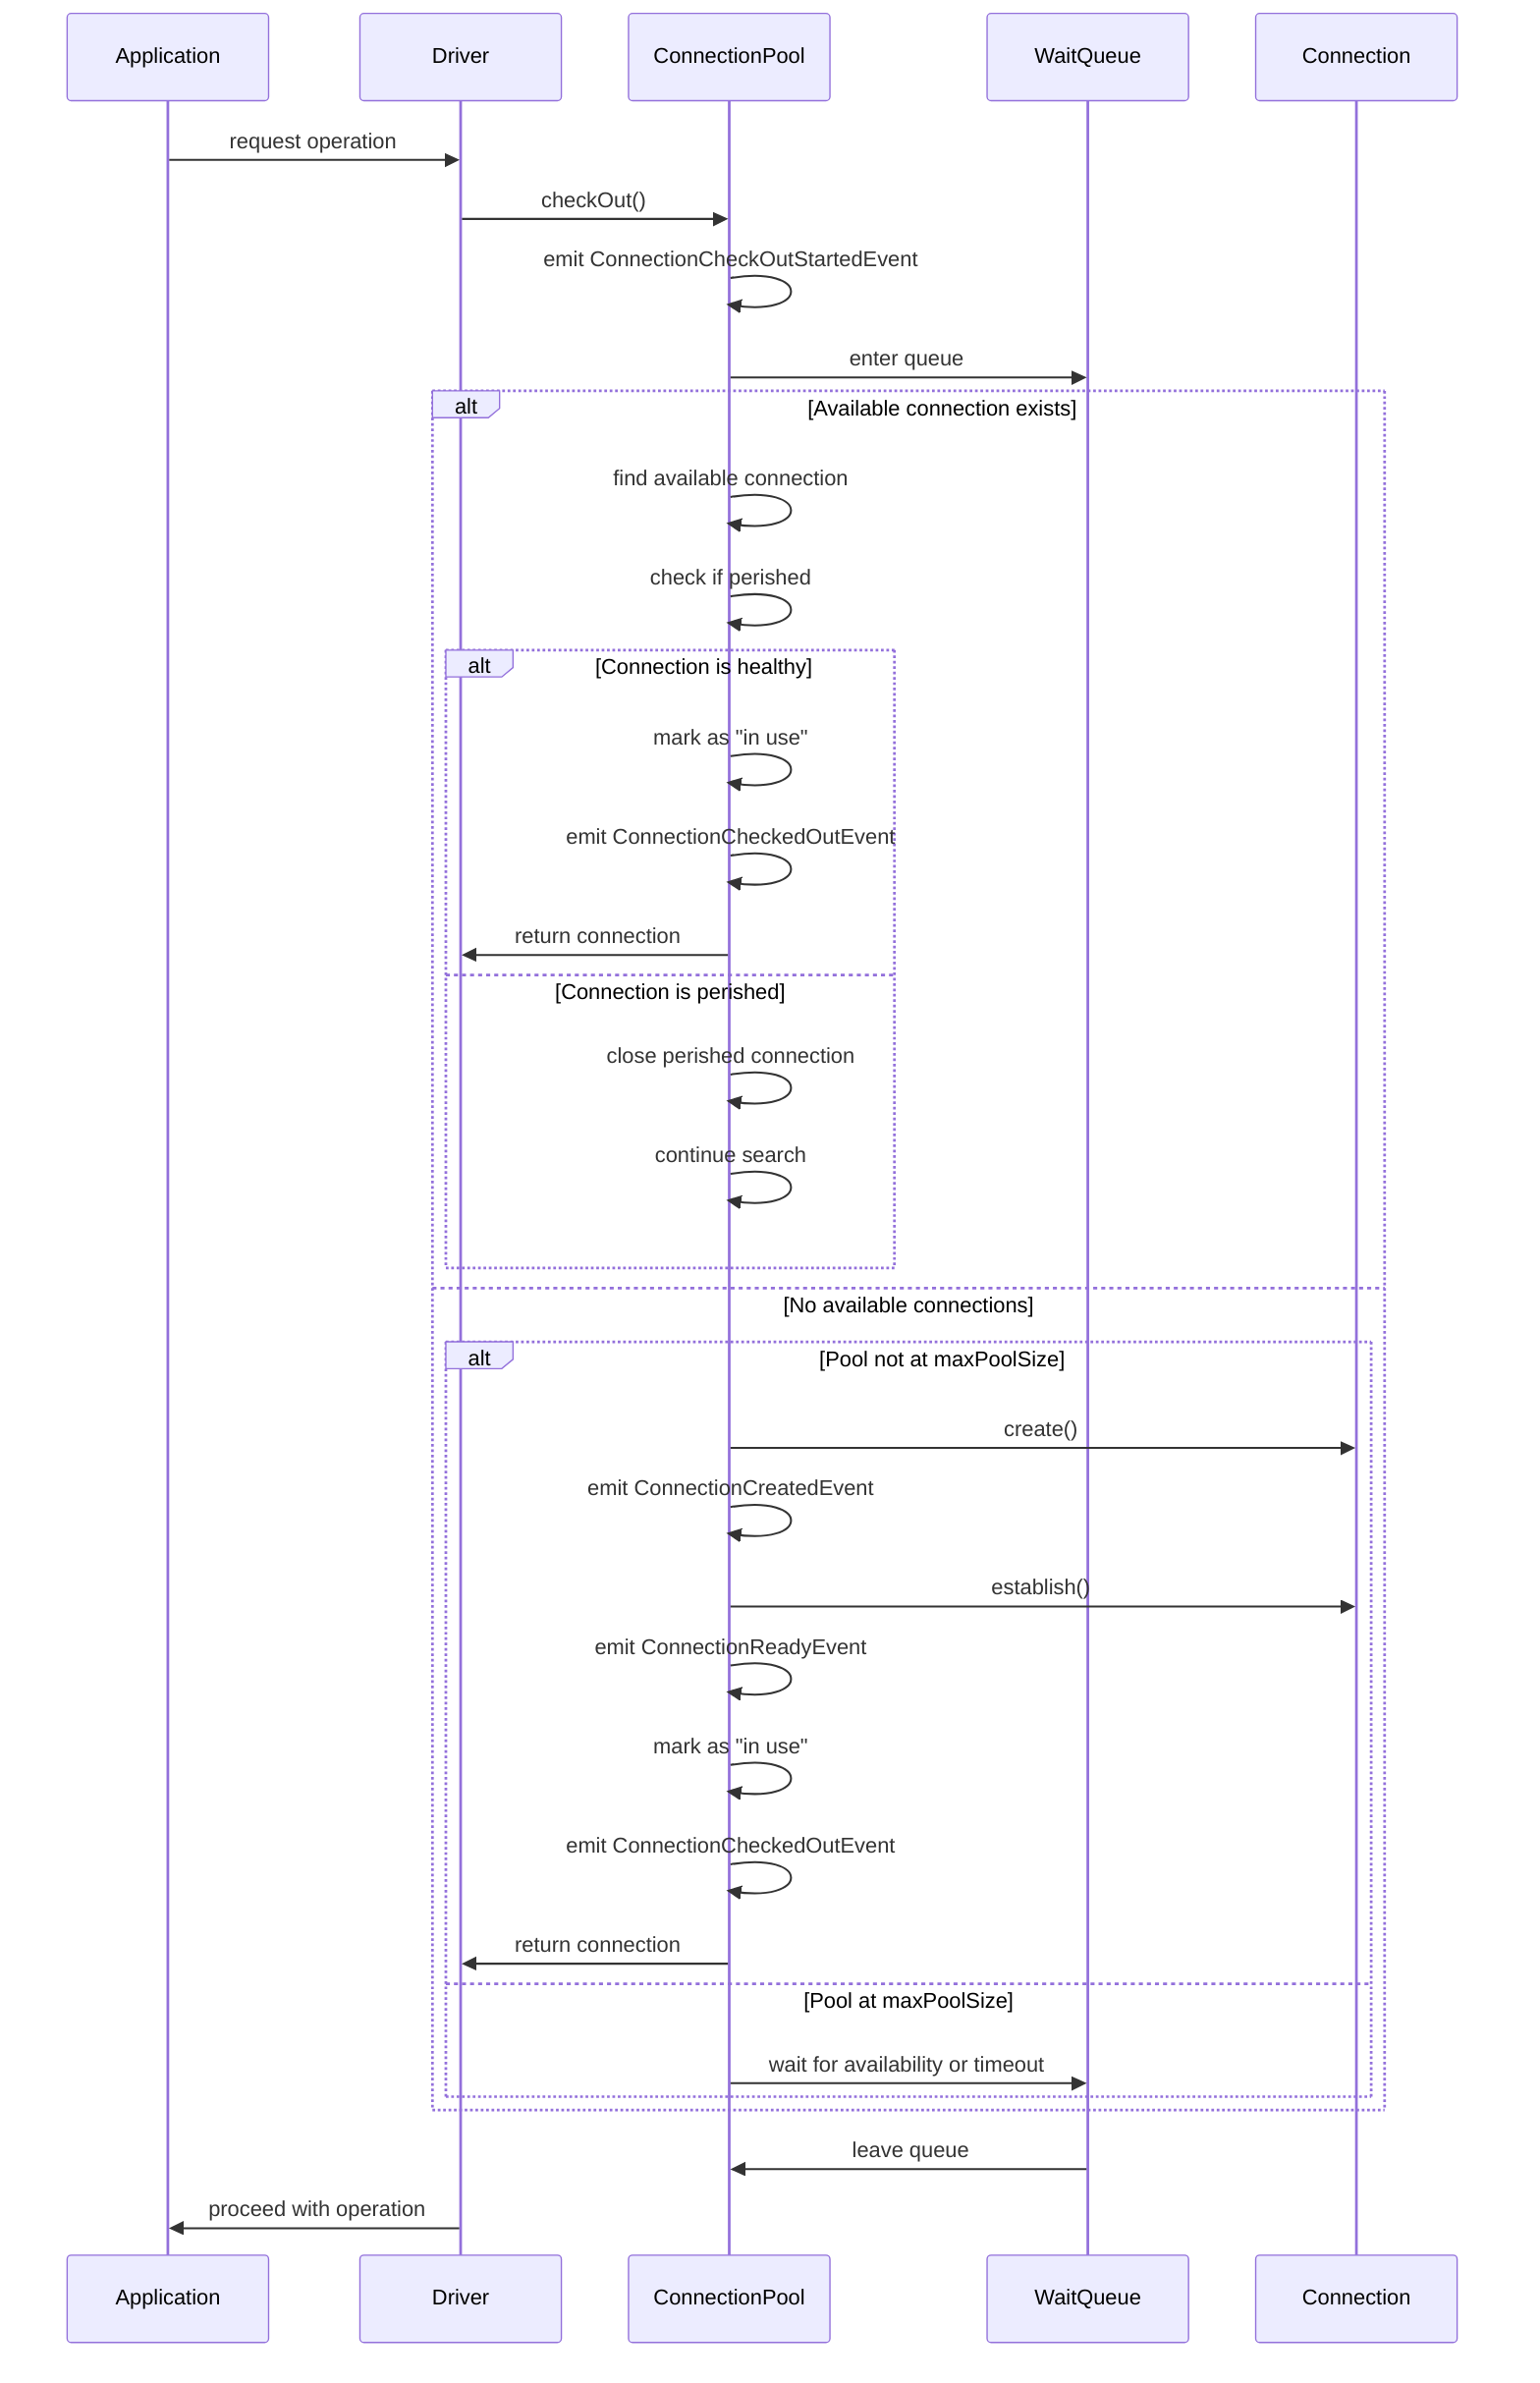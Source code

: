 sequenceDiagram
    participant App as Application
    participant Driver as Driver
    participant Pool as ConnectionPool
    participant WQ as WaitQueue
    participant Conn as Connection

    App->>Driver: request operation
    Driver->>Pool: checkOut()
    
    Pool->>Pool: emit ConnectionCheckOutStartedEvent
    Pool->>WQ: enter queue
    
    alt Available connection exists
        Pool->>Pool: find available connection
        Pool->>Pool: check if perished
        alt Connection is healthy
            Pool->>Pool: mark as "in use"
            Pool->>Pool: emit ConnectionCheckedOutEvent
            Pool->>Driver: return connection
        else Connection is perished  
            Pool->>Pool: close perished connection
            Pool->>Pool: continue search
        end
    else No available connections
        alt Pool not at maxPoolSize
            Pool->>Conn: create()
            Pool->>Pool: emit ConnectionCreatedEvent
            Pool->>Conn: establish()
            Pool->>Pool: emit ConnectionReadyEvent
            Pool->>Pool: mark as "in use"
            Pool->>Pool: emit ConnectionCheckedOutEvent
            Pool->>Driver: return connection
        else Pool at maxPoolSize
            Pool->>WQ: wait for availability or timeout
        end
    end
    
    WQ->>Pool: leave queue
    Driver->>App: proceed with operation